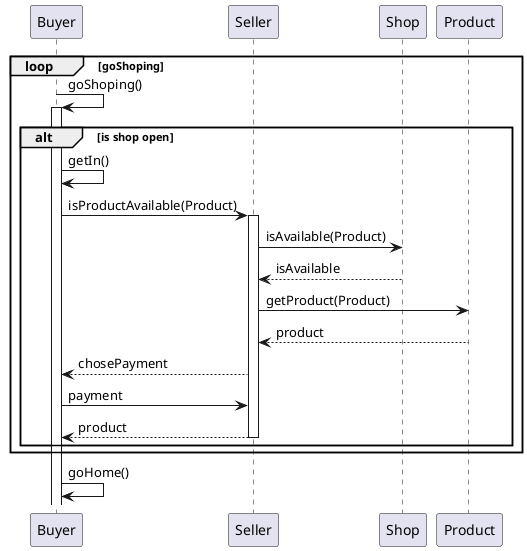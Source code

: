 @startuml Shop Sequence Diagram
participant Buyer
participant Seller
participant Shop
participant Product

loop goShoping
Buyer -> Buyer : goShoping()
activate Buyer

alt is shop open
Buyer -> Buyer : getIn()
Buyer -> Seller : isProductAvailable(Product)
activate Seller
Seller -> Shop : isAvailable(Product)
Shop --> Seller : isAvailable
Seller -> Product : getProduct(Product)
Product --> Seller : product
Seller --> Buyer : chosePayment
Buyer -> Seller : payment
Seller --> Buyer : product
deactivate Seller
end
end
Buyer -> Buyer : goHome()
@enduml